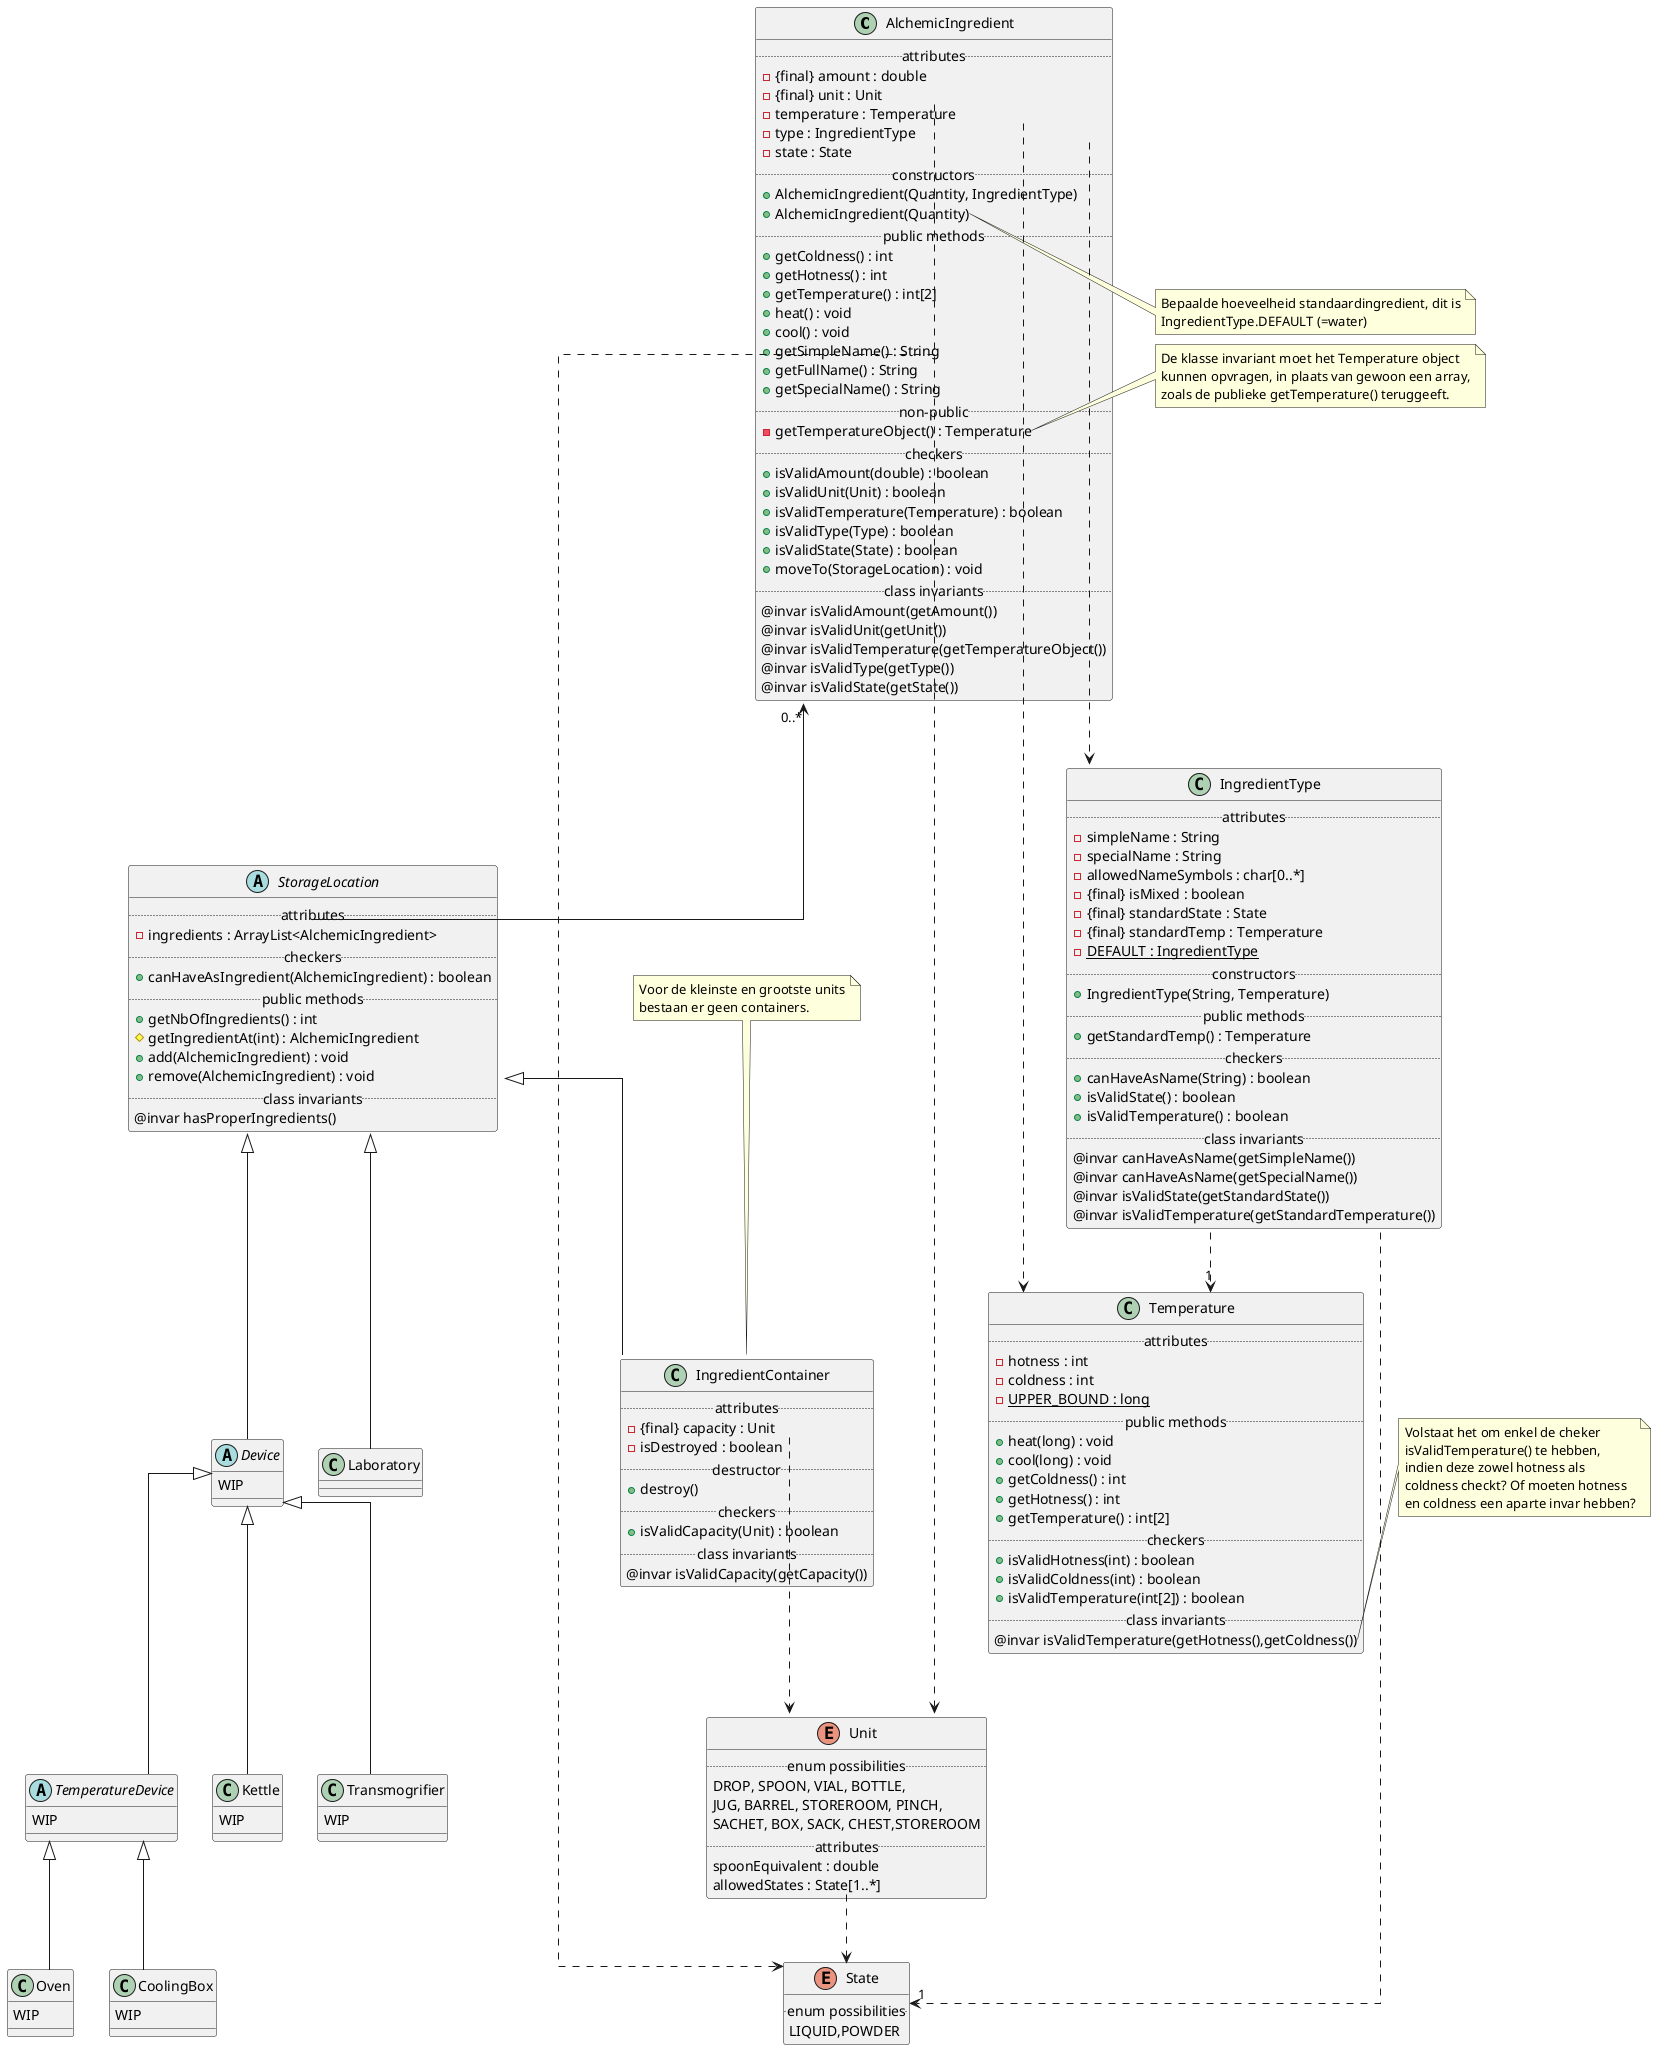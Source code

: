 @startuml

skinparam linetype ortho

class AlchemicIngredient {
..attributes..
- {final} amount : double
- {final} unit : Unit
- temperature : Temperature
- type : IngredientType
- state : State
..constructors..
+ AlchemicIngredient(Quantity, IngredientType)
+ AlchemicIngredient(Quantity)
..public methods..
+ getColdness() : int
+ getHotness() : int
+ getTemperature() : int[2]
+ heat() : void
+ cool() : void
+ getSimpleName() : String
+ getFullName() : String
+ getSpecialName() : String
..non-public..
- getTemperatureObject() : Temperature
..checkers..
+ isValidAmount(double) : boolean
+ isValidUnit(Unit) : boolean
+ isValidTemperature(Temperature) : boolean
+ isValidType(Type) : boolean
+ isValidState(State) : boolean
+ moveTo(StorageLocation) : void
..class invariants..
@invar isValidAmount(getAmount())
@invar isValidUnit(getUnit())
@invar isValidTemperature(getTemperatureObject())
@invar isValidType(getType())
@invar isValidState(getState())
}

note right of AlchemicIngredient::AlchemicIngredient(Quantity)
    Bepaalde hoeveelheid standaardingredient, dit is
    IngredientType.DEFAULT (=water)
end note

AlchemicIngredient::type ..> IngredientType
AlchemicIngredient::state ..> State
AlchemicIngredient::temperature ..> Temperature
AlchemicIngredient::unit ..> Unit
AlchemicIngredient "0..*" <-- StorageLocation::ingredients

note right of AlchemicIngredient::getTemperatureObject
    De klasse invariant moet het Temperature object
    kunnen opvragen, in plaats van gewoon een array,
    zoals de publieke getTemperature() teruggeeft.
end note

class IngredientType {
..attributes..
- simpleName : String
- specialName : String
- allowedNameSymbols : char[0..*]
- {final} isMixed : boolean
- {final} standardState : State
- {final} standardTemp : Temperature
- {static} DEFAULT : IngredientType
..constructors..
+ IngredientType(String, Temperature)
..public methods..
+ getStandardTemp() : Temperature
..checkers..
+ canHaveAsName(String) : boolean
+ isValidState() : boolean
+ isValidTemperature() : boolean
..class invariants..
@invar canHaveAsName(getSimpleName())
@invar canHaveAsName(getSpecialName())
@invar isValidState(getStandardState())
@invar isValidTemperature(getStandardTemperature())
}

note right of IngredientType::DEFAULT_INGREDIENT
    Het default ingredientType is water
    en hier kunnen we dus al direct een
    instantie van aanmaken!
end note

IngredientType::state ..> "1" State
IngredientType::temperature ..> "1" Temperature

enum State {
..enum possibilities..
LIQUID,POWDER
}

enum Unit {
..enum possibilities..
DROP, SPOON, VIAL, BOTTLE,
JUG, BARREL, STOREROOM, PINCH,
SACHET, BOX, SACK, CHEST,STOREROOM
..attributes..
spoonEquivalent : double
allowedStates : State[1..*]
}

Unit::allowedStates ..> State

class Temperature {
..attributes..
- hotness : int
- coldness : int
- {static} UPPER_BOUND : long
..public methods..
+ heat(long) : void
+ cool(long) : void
+ getColdness() : int
+ getHotness() : int
+ getTemperature() : int[2]
..checkers..
+ isValidHotness(int) : boolean
+ isValidColdness(int) : boolean
+ isValidTemperature(int[2]) : boolean
..class invariants..
'@invar isValidHotness(getHotness())
'@invar isValidColdness(getColdness())
@invar isValidTemperature(getHotness(),getColdness())
}

note right of Temperature::@
    Volstaat het om enkel de cheker
    isValidTemperature() te hebben,
    indien deze zowel hotness als
    coldness checkt? Of moeten hotness
    en coldness een aparte invar hebben?
end note

abstract class StorageLocation {
..attributes..
- ingredients : ArrayList<AlchemicIngredient>
..checkers..
+ canHaveAsIngredient(AlchemicIngredient) : boolean
..public methods..
+ getNbOfIngredients() : int
# getIngredientAt(int) : AlchemicIngredient
+ add(AlchemicIngredient) : void
+ remove(AlchemicIngredient) : void
..class invariants..
@invar hasProperIngredients()
}

class IngredientContainer extends StorageLocation {
..attributes..
- {final} capacity : Unit
- isDestroyed : boolean
..destructor..
+ destroy()
..checkers..
+ isValidCapacity(Unit) : boolean
..class invariants..
@invar isValidCapacity(getCapacity())
}

IngredientContainer::capacity ..> Unit

note top of IngredientContainer
    Voor de kleinste en grootste units
    bestaan er geen containers.
end note

abstract class Device extends StorageLocation {
WIP
'- ingredients : IngredientContainer
'- result : AlchemicIngredient
'- laboratory : Laboratory
'+ {abstract} addIngredients(IngredientContainer) : void
'+ {static} getResult() : IngredientContainer
'+ {abstract} executeOperation() : void
}
'
abstract class TemperatureDevice extends Device {
WIP
'- temperature : rpg.Temperature
'+ setTemperature(rpg.Temperature) : void
'+ addIngredients(IngredientContainer) : void
}
'
class CoolingBox extends TemperatureDevice {
WIP
'+ executeOperation() : void
}
'
'note "Kunnen maar 1 element bevatten." as N2
'CoolingBox .. N2
'Oven .. N2
'
class Oven extends TemperatureDevice {
WIP
'+ executeOperation() : void
}
'
class Kettle extends Device {
WIP
'+ addIngredients(IngredientContainer) : void
'+ executeOperation() : void
}
'
class Transmogrifier extends Device {
WIP
'+ executeOperation() : void
}

'
class Laboratory extends StorageLocation {
'- capacity : int
'- ingredients : ArrayList<AlchemicIngredient>
'- devices : ArrayList<Device>
'+ storeIngredient(IngredientContainer) : void
'+ obtainIngredient(String, rpg.Quantity) : IngredientContainer
'+ obtainIngredient(String) : IngredientContainer
'+ getOverview() : String
'+ {abstract} execute(Recipe, int) : void
}
'
'Laboratory --> "0..*" AlchemicIngredient
'Laboratory "1" <--> "0..4" Device
'
'class Recipe {
'- operations : Operation[1..*]
'- ingredients : AlchemicIngredient[1..*]
'}
'
'enum Operation {
'ADD,
'HEAT,
'COOL,
'MIX
'}
'
'class RecipeBook {
'- recipes : ArrayList<Recipe>
'+ addRecipe(Recipe) : void
'+ removeRecipe(Recipe) : void
'}
'
'Recipe --> "1..*" Operation : has
'Recipe --> "1..*" AlchemicIngredient : has
'RecipeBook --> "0..*" Recipe : has

@enduml